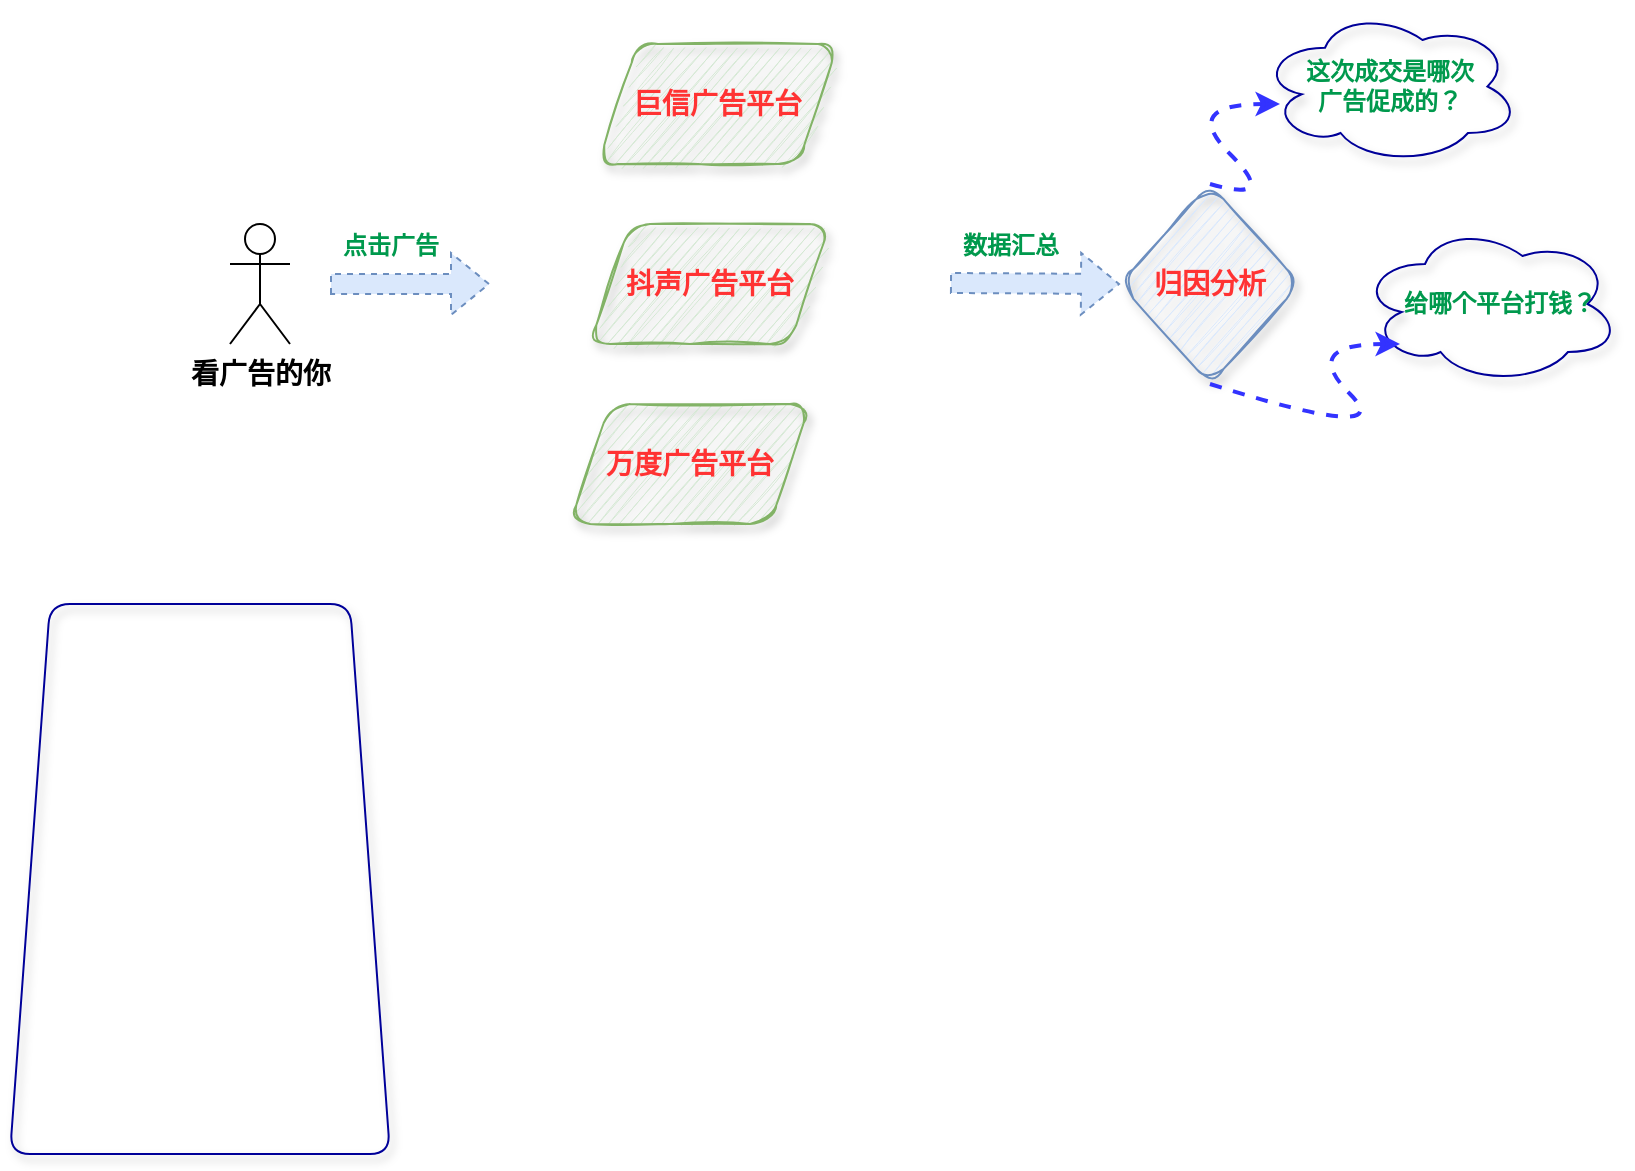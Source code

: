 <mxfile version="18.1.2" type="device"><diagram id="0i6idrJuo__RRvcSsSaO" name="Page-1"><mxGraphModel dx="865" dy="456" grid="1" gridSize="10" guides="1" tooltips="1" connect="1" arrows="1" fold="1" page="1" pageScale="1" pageWidth="827" pageHeight="1169" math="0" shadow="0"><root><mxCell id="0"/><mxCell id="1" parent="0"/><mxCell id="uHHJsq8FOv1JXXvzb9QN-1" value="&lt;b&gt;&lt;font style=&quot;font-size: 14px;&quot;&gt;看广告的你&lt;/font&gt;&lt;/b&gt;" style="shape=umlActor;verticalLabelPosition=bottom;verticalAlign=top;html=1;outlineConnect=0;" vertex="1" parent="1"><mxGeometry x="110" y="270" width="30" height="60" as="geometry"/></mxCell><mxCell id="uHHJsq8FOv1JXXvzb9QN-2" value="" style="shape=flexArrow;endArrow=classic;html=1;rounded=0;fillColor=#dae8fc;strokeColor=#6c8ebf;dashed=1;" edge="1" parent="1"><mxGeometry width="50" height="50" relative="1" as="geometry"><mxPoint x="160" y="300" as="sourcePoint"/><mxPoint x="240" y="300" as="targetPoint"/></mxGeometry></mxCell><mxCell id="uHHJsq8FOv1JXXvzb9QN-4" value="&lt;font color=&quot;#ff3333&quot; style=&quot;font-size: 14px;&quot;&gt;&lt;b style=&quot;&quot;&gt;抖声广告平台&lt;/b&gt;&lt;/font&gt;" style="shape=parallelogram;perimeter=parallelogramPerimeter;whiteSpace=wrap;html=1;fixedSize=1;fillColor=#d5e8d4;strokeColor=#82b366;sketch=1;shadow=1;rounded=1;" vertex="1" parent="1"><mxGeometry x="290" y="270" width="120" height="60" as="geometry"/></mxCell><mxCell id="uHHJsq8FOv1JXXvzb9QN-5" value="&lt;font color=&quot;#ff3333&quot; style=&quot;font-size: 14px;&quot;&gt;&lt;b&gt;归因分析&lt;/b&gt;&lt;/font&gt;" style="rhombus;whiteSpace=wrap;html=1;rounded=1;shadow=1;sketch=1;fillColor=#dae8fc;strokeColor=#6c8ebf;" vertex="1" parent="1"><mxGeometry x="555" y="250" width="90" height="100" as="geometry"/></mxCell><mxCell id="uHHJsq8FOv1JXXvzb9QN-6" value="" style="shape=flexArrow;endArrow=classic;html=1;rounded=0;fillColor=#dae8fc;strokeColor=#6c8ebf;dashed=1;entryX=0;entryY=0.5;entryDx=0;entryDy=0;" edge="1" parent="1" target="uHHJsq8FOv1JXXvzb9QN-5"><mxGeometry width="50" height="50" relative="1" as="geometry"><mxPoint x="470" y="299.5" as="sourcePoint"/><mxPoint x="530" y="299.5" as="targetPoint"/></mxGeometry></mxCell><mxCell id="uHHJsq8FOv1JXXvzb9QN-7" value="&lt;font color=&quot;#ff3333&quot; style=&quot;font-size: 14px;&quot;&gt;&lt;b style=&quot;&quot;&gt;万度广告平台&lt;/b&gt;&lt;/font&gt;" style="shape=parallelogram;perimeter=parallelogramPerimeter;whiteSpace=wrap;html=1;fixedSize=1;fillColor=#d5e8d4;strokeColor=#82b366;sketch=1;shadow=1;rounded=1;" vertex="1" parent="1"><mxGeometry x="280" y="360" width="120" height="60" as="geometry"/></mxCell><mxCell id="uHHJsq8FOv1JXXvzb9QN-8" value="&lt;font color=&quot;#ff3333&quot; style=&quot;font-size: 14px;&quot;&gt;&lt;b style=&quot;&quot;&gt;巨信广告平台&lt;/b&gt;&lt;/font&gt;" style="shape=parallelogram;perimeter=parallelogramPerimeter;whiteSpace=wrap;html=1;fixedSize=1;fillColor=#d5e8d4;strokeColor=#82b366;sketch=1;shadow=1;rounded=1;" vertex="1" parent="1"><mxGeometry x="294" y="180" width="120" height="60" as="geometry"/></mxCell><mxCell id="uHHJsq8FOv1JXXvzb9QN-11" value="&lt;b&gt;&lt;font color=&quot;#00994d&quot; style=&quot;font-size: 12px;&quot;&gt;点击广告&lt;/font&gt;&lt;/b&gt;" style="text;html=1;align=center;verticalAlign=middle;resizable=0;points=[];autosize=1;strokeColor=none;fillColor=none;fontSize=14;fontColor=#FF3333;" vertex="1" parent="1"><mxGeometry x="160" y="270" width="60" height="20" as="geometry"/></mxCell><mxCell id="uHHJsq8FOv1JXXvzb9QN-12" value="&lt;b&gt;&lt;font color=&quot;#00994d&quot; style=&quot;font-size: 12px;&quot;&gt;数据汇总&lt;/font&gt;&lt;/b&gt;" style="text;html=1;align=center;verticalAlign=middle;resizable=0;points=[];autosize=1;strokeColor=none;fillColor=none;fontSize=14;fontColor=#FF3333;" vertex="1" parent="1"><mxGeometry x="470" y="270" width="60" height="20" as="geometry"/></mxCell><mxCell id="uHHJsq8FOv1JXXvzb9QN-15" value="&lt;span style=&quot;&quot;&gt;&lt;b&gt;这次成交是哪次&lt;br&gt;广告促成的？&lt;/b&gt;&lt;/span&gt;" style="ellipse;shape=cloud;whiteSpace=wrap;html=1;rounded=1;shadow=1;sketch=0;fontSize=12;fontColor=#00994D;strokeColor=#000099;fillColor=none;" vertex="1" parent="1"><mxGeometry x="625" y="162.5" width="130" height="77.5" as="geometry"/></mxCell><mxCell id="uHHJsq8FOv1JXXvzb9QN-16" value="&lt;span style=&quot;&quot;&gt;&lt;b&gt;&amp;nbsp; &amp;nbsp;给哪个平台打钱？&lt;/b&gt;&lt;/span&gt;" style="ellipse;shape=cloud;whiteSpace=wrap;html=1;rounded=1;shadow=1;sketch=0;fontSize=12;fontColor=#00994D;strokeColor=#000099;fillColor=none;" vertex="1" parent="1"><mxGeometry x="675" y="270" width="130" height="80" as="geometry"/></mxCell><mxCell id="uHHJsq8FOv1JXXvzb9QN-10" value="" style="shape=trapezoid;perimeter=trapezoidPerimeter;whiteSpace=wrap;html=1;fixedSize=1;rounded=1;shadow=1;sketch=0;fontSize=14;fontColor=#FF3333;fillColor=none;strokeColor=#000099;" vertex="1" parent="1"><mxGeometry y="460" width="190" height="275" as="geometry"/></mxCell><mxCell id="uHHJsq8FOv1JXXvzb9QN-20" value="" style="curved=1;endArrow=classic;html=1;rounded=0;dashed=1;fontSize=12;fontColor=#00994D;exitX=0.5;exitY=0;exitDx=0;exitDy=0;strokeWidth=2;strokeColor=#3333FF;" edge="1" parent="1" source="uHHJsq8FOv1JXXvzb9QN-5"><mxGeometry width="50" height="50" relative="1" as="geometry"><mxPoint x="585" y="260" as="sourcePoint"/><mxPoint x="635" y="210" as="targetPoint"/><Array as="points"><mxPoint x="635" y="260"/><mxPoint x="585" y="210"/></Array></mxGeometry></mxCell><mxCell id="uHHJsq8FOv1JXXvzb9QN-22" value="" style="curved=1;endArrow=classic;html=1;rounded=0;dashed=1;fontSize=12;fontColor=#00994D;exitX=0.5;exitY=1;exitDx=0;exitDy=0;strokeColor=#3333FF;strokeWidth=2;" edge="1" parent="1" source="uHHJsq8FOv1JXXvzb9QN-5"><mxGeometry width="50" height="50" relative="1" as="geometry"><mxPoint x="645" y="380" as="sourcePoint"/><mxPoint x="695" y="330" as="targetPoint"/><Array as="points"><mxPoint x="695" y="380"/><mxPoint x="645" y="330"/></Array></mxGeometry></mxCell></root></mxGraphModel></diagram></mxfile>